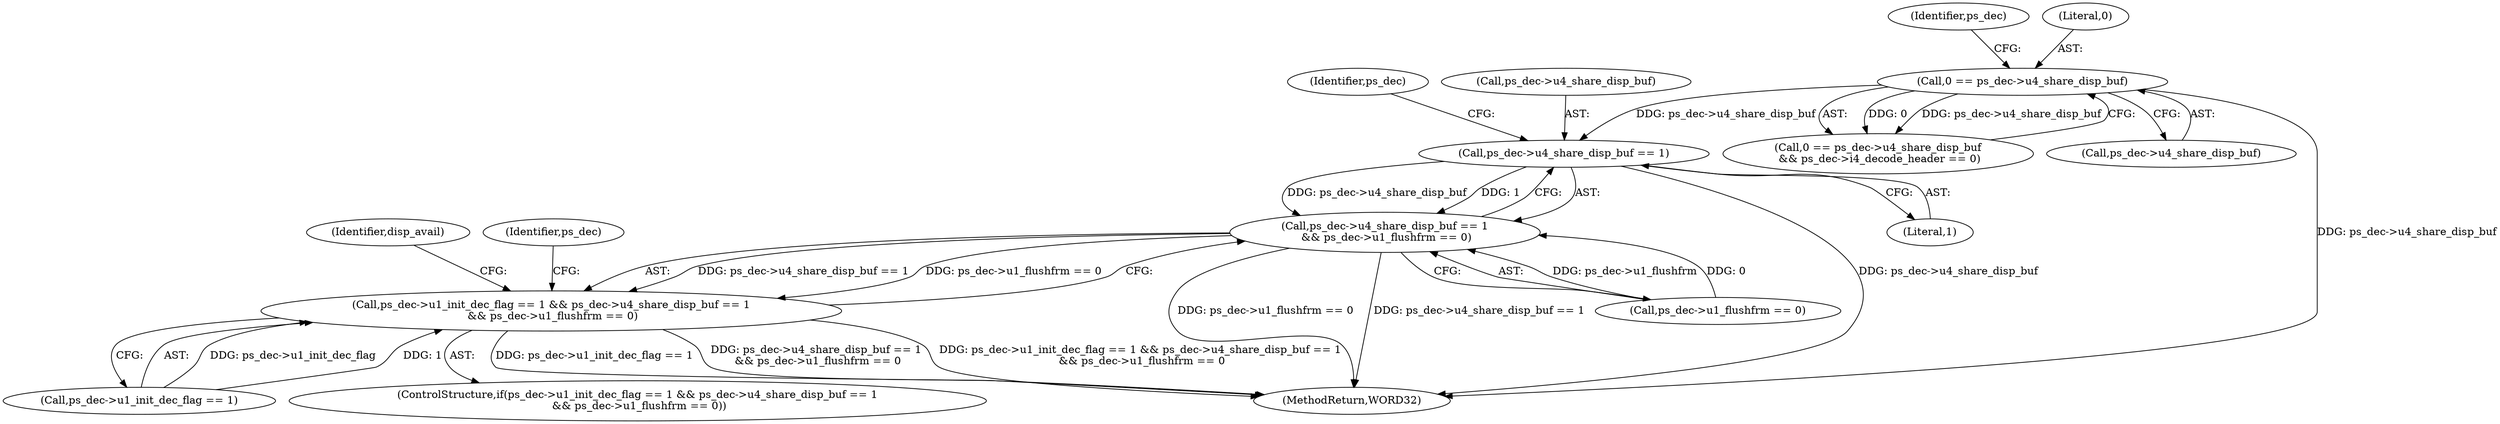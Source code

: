 digraph "0_Android_494561291a503840f385fbcd11d9bc5f4dc502b8@pointer" {
"1000537" [label="(Call,ps_dec->u4_share_disp_buf == 1)"];
"1000371" [label="(Call,0 == ps_dec->u4_share_disp_buf)"];
"1000536" [label="(Call,ps_dec->u4_share_disp_buf == 1\n && ps_dec->u1_flushfrm == 0)"];
"1000530" [label="(Call,ps_dec->u1_init_dec_flag == 1 && ps_dec->u4_share_disp_buf == 1\n && ps_dec->u1_flushfrm == 0)"];
"1000531" [label="(Call,ps_dec->u1_init_dec_flag == 1)"];
"1000378" [label="(Identifier,ps_dec)"];
"1000530" [label="(Call,ps_dec->u1_init_dec_flag == 1 && ps_dec->u4_share_disp_buf == 1\n && ps_dec->u1_flushfrm == 0)"];
"1000372" [label="(Literal,0)"];
"1000370" [label="(Call,0 == ps_dec->u4_share_disp_buf\n && ps_dec->i4_decode_header == 0)"];
"1000542" [label="(Call,ps_dec->u1_flushfrm == 0)"];
"1000373" [label="(Call,ps_dec->u4_share_disp_buf)"];
"1000536" [label="(Call,ps_dec->u4_share_disp_buf == 1\n && ps_dec->u1_flushfrm == 0)"];
"1002226" [label="(MethodReturn,WORD32)"];
"1000529" [label="(ControlStructure,if(ps_dec->u1_init_dec_flag == 1 && ps_dec->u4_share_disp_buf == 1\n && ps_dec->u1_flushfrm == 0))"];
"1000544" [label="(Identifier,ps_dec)"];
"1000538" [label="(Call,ps_dec->u4_share_disp_buf)"];
"1000541" [label="(Literal,1)"];
"1000537" [label="(Call,ps_dec->u4_share_disp_buf == 1)"];
"1000551" [label="(Identifier,disp_avail)"];
"1000371" [label="(Call,0 == ps_dec->u4_share_disp_buf)"];
"1000707" [label="(Identifier,ps_dec)"];
"1000537" -> "1000536"  [label="AST: "];
"1000537" -> "1000541"  [label="CFG: "];
"1000538" -> "1000537"  [label="AST: "];
"1000541" -> "1000537"  [label="AST: "];
"1000544" -> "1000537"  [label="CFG: "];
"1000536" -> "1000537"  [label="CFG: "];
"1000537" -> "1002226"  [label="DDG: ps_dec->u4_share_disp_buf"];
"1000537" -> "1000536"  [label="DDG: ps_dec->u4_share_disp_buf"];
"1000537" -> "1000536"  [label="DDG: 1"];
"1000371" -> "1000537"  [label="DDG: ps_dec->u4_share_disp_buf"];
"1000371" -> "1000370"  [label="AST: "];
"1000371" -> "1000373"  [label="CFG: "];
"1000372" -> "1000371"  [label="AST: "];
"1000373" -> "1000371"  [label="AST: "];
"1000378" -> "1000371"  [label="CFG: "];
"1000370" -> "1000371"  [label="CFG: "];
"1000371" -> "1002226"  [label="DDG: ps_dec->u4_share_disp_buf"];
"1000371" -> "1000370"  [label="DDG: 0"];
"1000371" -> "1000370"  [label="DDG: ps_dec->u4_share_disp_buf"];
"1000536" -> "1000530"  [label="AST: "];
"1000536" -> "1000542"  [label="CFG: "];
"1000542" -> "1000536"  [label="AST: "];
"1000530" -> "1000536"  [label="CFG: "];
"1000536" -> "1002226"  [label="DDG: ps_dec->u1_flushfrm == 0"];
"1000536" -> "1002226"  [label="DDG: ps_dec->u4_share_disp_buf == 1"];
"1000536" -> "1000530"  [label="DDG: ps_dec->u4_share_disp_buf == 1"];
"1000536" -> "1000530"  [label="DDG: ps_dec->u1_flushfrm == 0"];
"1000542" -> "1000536"  [label="DDG: ps_dec->u1_flushfrm"];
"1000542" -> "1000536"  [label="DDG: 0"];
"1000530" -> "1000529"  [label="AST: "];
"1000530" -> "1000531"  [label="CFG: "];
"1000531" -> "1000530"  [label="AST: "];
"1000551" -> "1000530"  [label="CFG: "];
"1000707" -> "1000530"  [label="CFG: "];
"1000530" -> "1002226"  [label="DDG: ps_dec->u1_init_dec_flag == 1"];
"1000530" -> "1002226"  [label="DDG: ps_dec->u4_share_disp_buf == 1\n && ps_dec->u1_flushfrm == 0"];
"1000530" -> "1002226"  [label="DDG: ps_dec->u1_init_dec_flag == 1 && ps_dec->u4_share_disp_buf == 1\n && ps_dec->u1_flushfrm == 0"];
"1000531" -> "1000530"  [label="DDG: ps_dec->u1_init_dec_flag"];
"1000531" -> "1000530"  [label="DDG: 1"];
}
